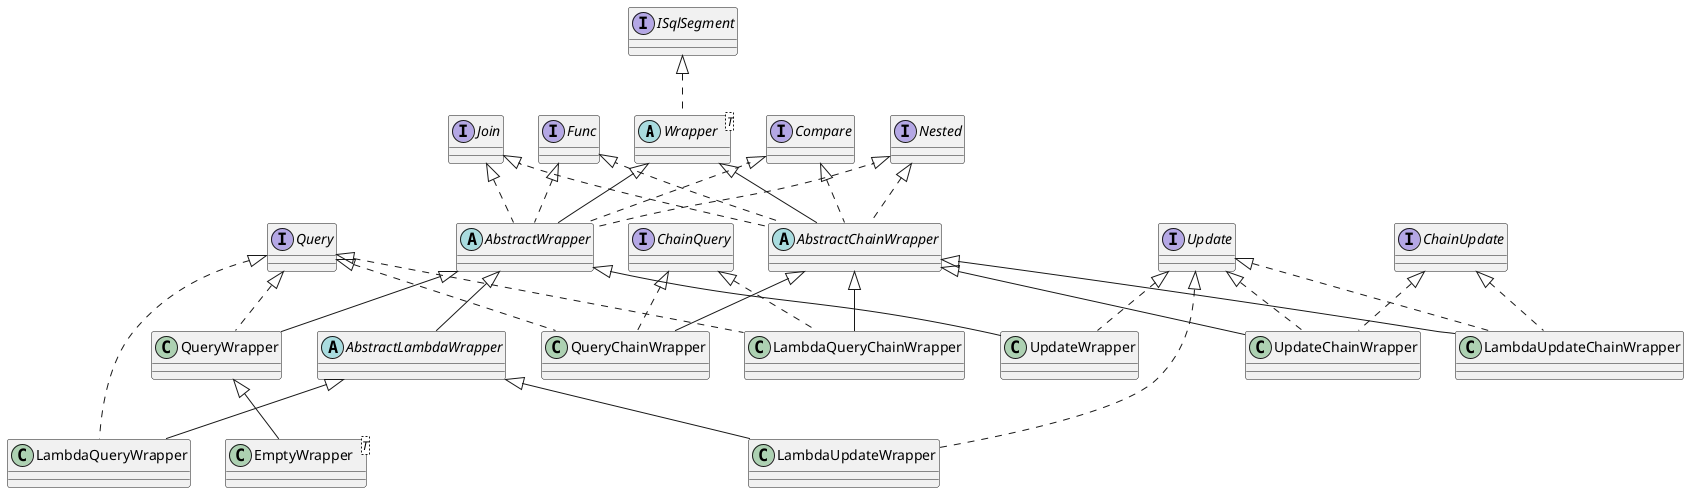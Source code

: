 
@startuml
'https://plantuml.com/class-diagram


abstract class Wrapper<T> implements ISqlSegment

abstract class AbstractWrapper extends Wrapper  implements Compare, Nested, Join, Func

class QueryWrapper extends AbstractWrapper  implements Query
class EmptyWrapper<T> extends QueryWrapper

class UpdateWrapper extends AbstractWrapper  implements Update

abstract class AbstractLambdaWrapper extends AbstractWrapper

class LambdaQueryWrapper extends AbstractLambdaWrapper  implements Query
class LambdaUpdateWrapper extends AbstractLambdaWrapper  implements Update

abstract class AbstractChainWrapper extends Wrapper implements Compare, Func, Join, Nested
class LambdaQueryChainWrapper extends AbstractChainWrapper implements ChainQuery, Query
class QueryChainWrapper extends AbstractChainWrapper implements ChainQuery, Query
class UpdateChainWrapper extends AbstractChainWrapper implements ChainUpdate, Update
class LambdaUpdateChainWrapper extends AbstractChainWrapper implements ChainUpdate, Update


@enduml